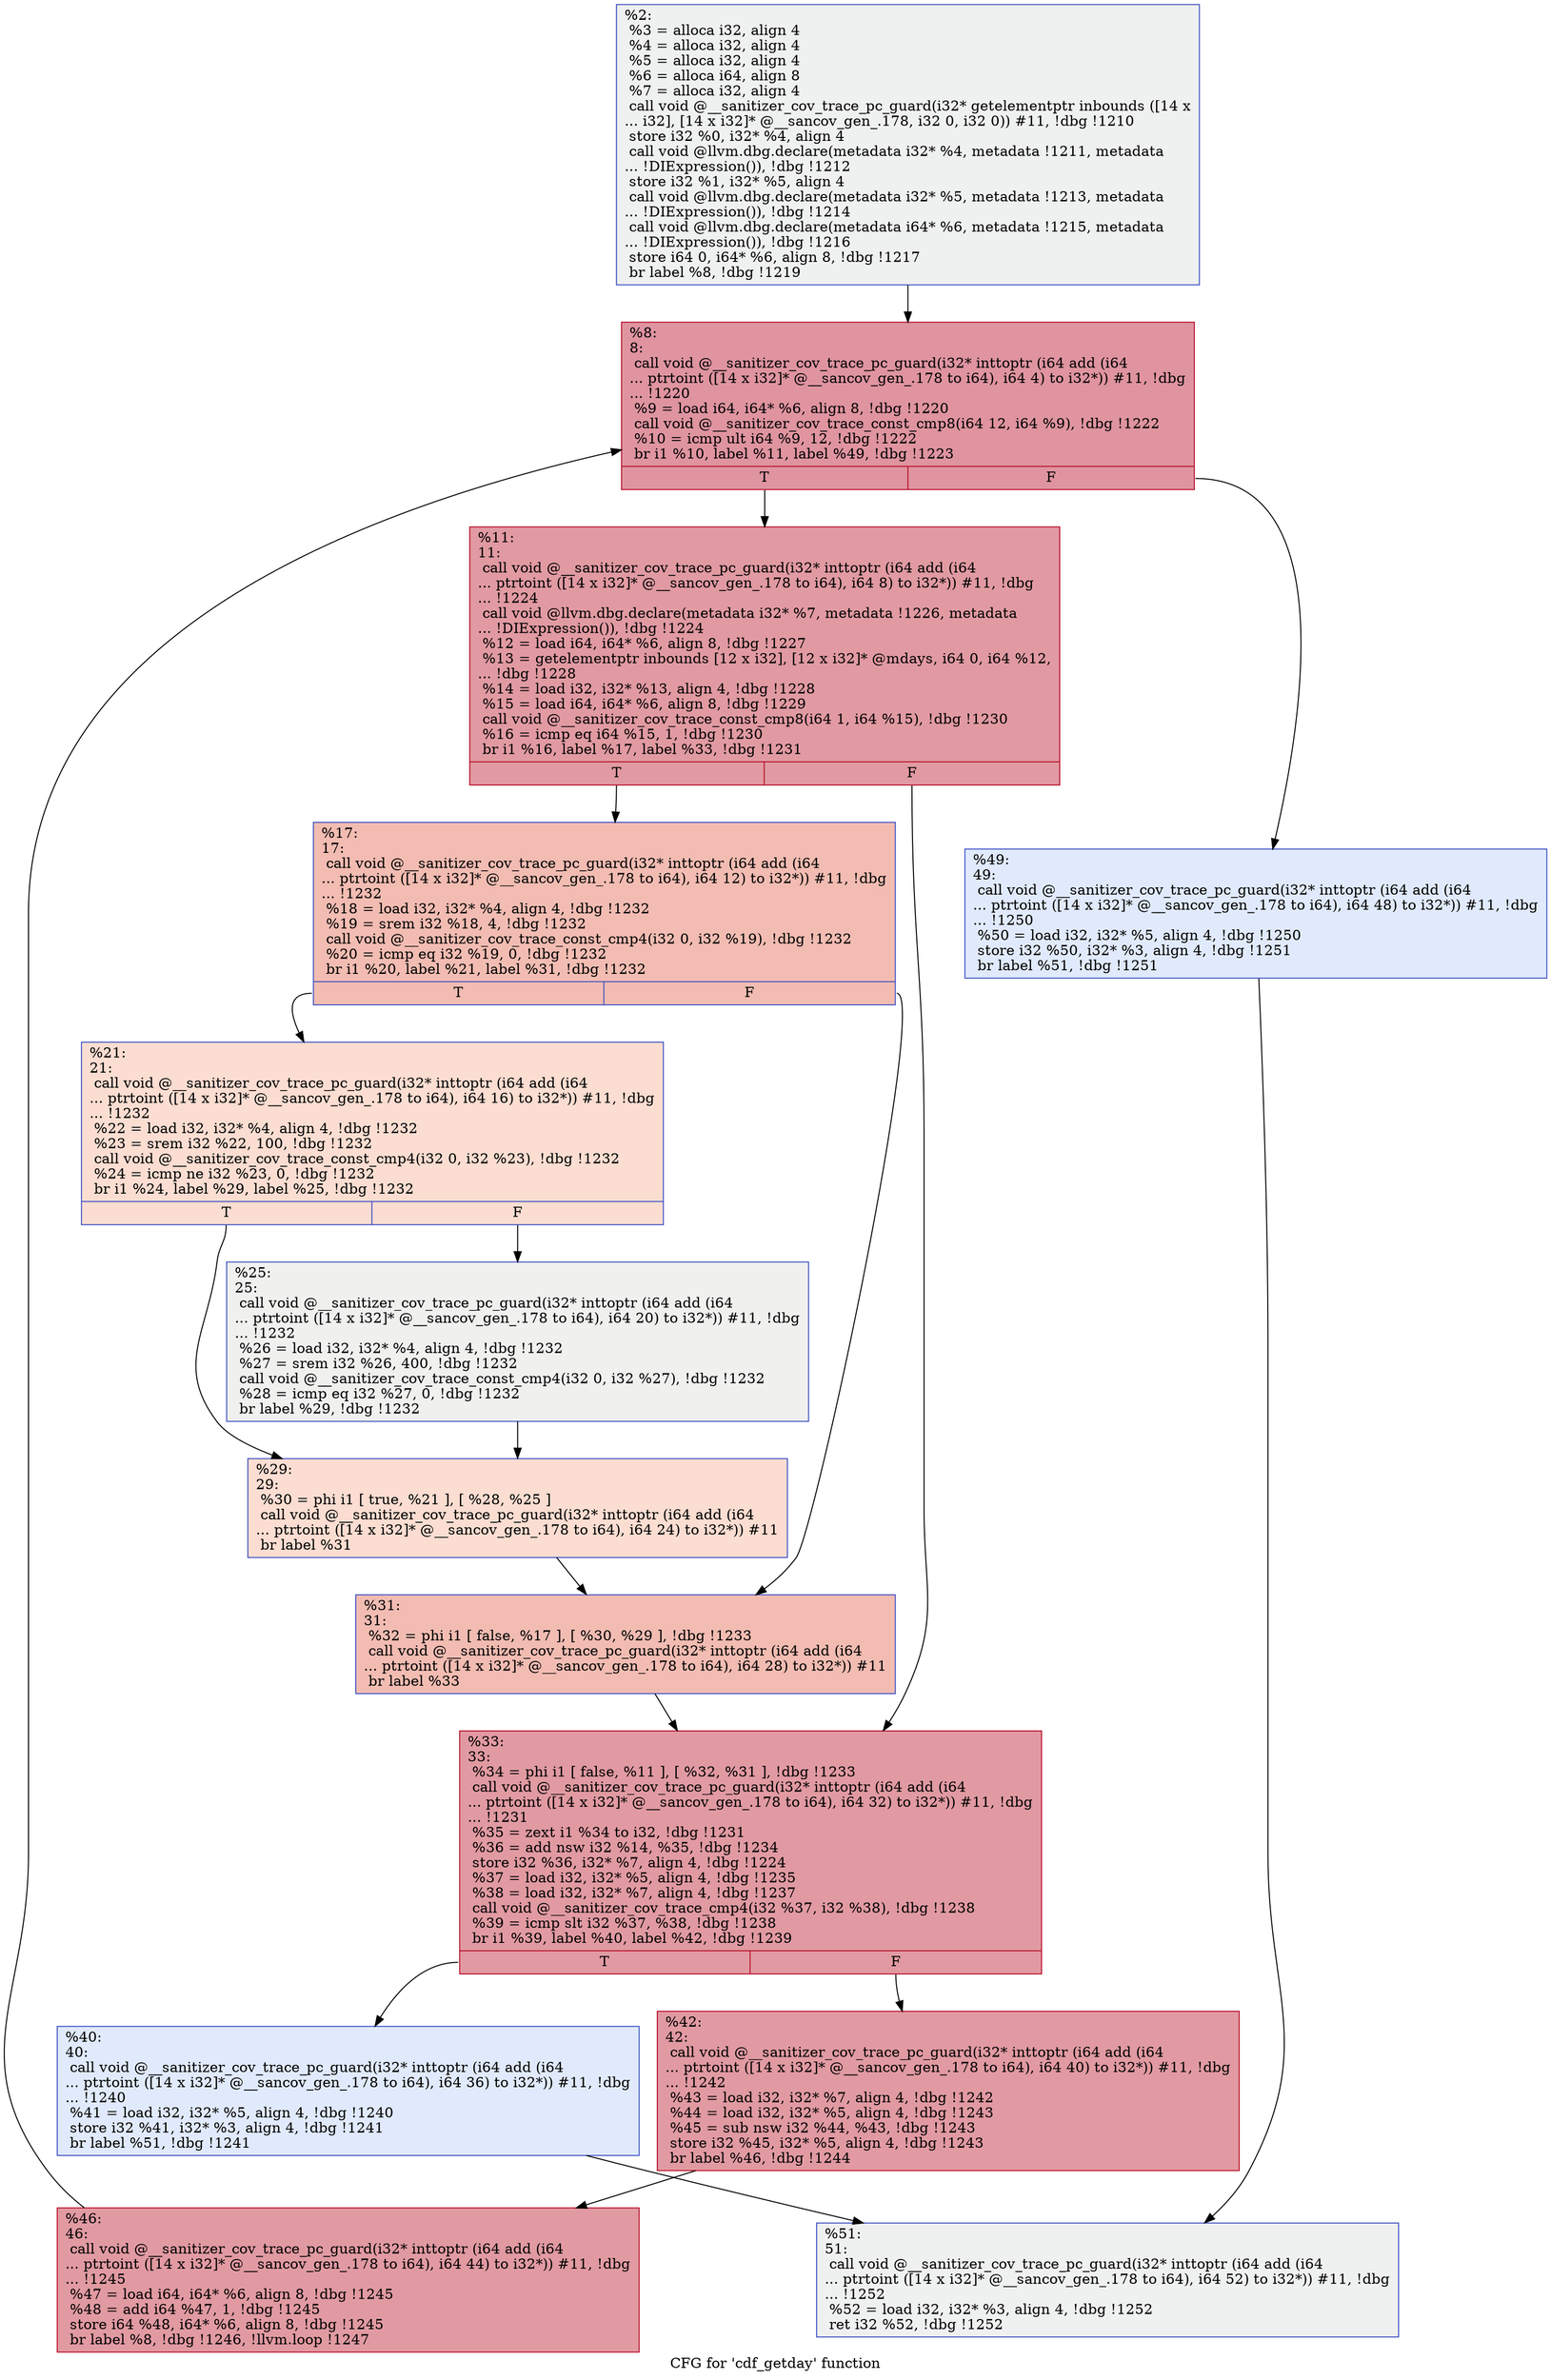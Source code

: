 digraph "CFG for 'cdf_getday' function" {
	label="CFG for 'cdf_getday' function";

	Node0x559c5cbb7410 [shape=record,color="#3d50c3ff", style=filled, fillcolor="#dbdcde70",label="{%2:\l  %3 = alloca i32, align 4\l  %4 = alloca i32, align 4\l  %5 = alloca i32, align 4\l  %6 = alloca i64, align 8\l  %7 = alloca i32, align 4\l  call void @__sanitizer_cov_trace_pc_guard(i32* getelementptr inbounds ([14 x\l... i32], [14 x i32]* @__sancov_gen_.178, i32 0, i32 0)) #11, !dbg !1210\l  store i32 %0, i32* %4, align 4\l  call void @llvm.dbg.declare(metadata i32* %4, metadata !1211, metadata\l... !DIExpression()), !dbg !1212\l  store i32 %1, i32* %5, align 4\l  call void @llvm.dbg.declare(metadata i32* %5, metadata !1213, metadata\l... !DIExpression()), !dbg !1214\l  call void @llvm.dbg.declare(metadata i64* %6, metadata !1215, metadata\l... !DIExpression()), !dbg !1216\l  store i64 0, i64* %6, align 8, !dbg !1217\l  br label %8, !dbg !1219\l}"];
	Node0x559c5cbb7410 -> Node0x559c5cbc40e0;
	Node0x559c5cbc40e0 [shape=record,color="#b70d28ff", style=filled, fillcolor="#b70d2870",label="{%8:\l8:                                                \l  call void @__sanitizer_cov_trace_pc_guard(i32* inttoptr (i64 add (i64\l... ptrtoint ([14 x i32]* @__sancov_gen_.178 to i64), i64 4) to i32*)) #11, !dbg\l... !1220\l  %9 = load i64, i64* %6, align 8, !dbg !1220\l  call void @__sanitizer_cov_trace_const_cmp8(i64 12, i64 %9), !dbg !1222\l  %10 = icmp ult i64 %9, 12, !dbg !1222\l  br i1 %10, label %11, label %49, !dbg !1223\l|{<s0>T|<s1>F}}"];
	Node0x559c5cbc40e0:s0 -> Node0x559c5cbc4210;
	Node0x559c5cbc40e0:s1 -> Node0x559c5cbc4530;
	Node0x559c5cbc4210 [shape=record,color="#b70d28ff", style=filled, fillcolor="#bb1b2c70",label="{%11:\l11:                                               \l  call void @__sanitizer_cov_trace_pc_guard(i32* inttoptr (i64 add (i64\l... ptrtoint ([14 x i32]* @__sancov_gen_.178 to i64), i64 8) to i32*)) #11, !dbg\l... !1224\l  call void @llvm.dbg.declare(metadata i32* %7, metadata !1226, metadata\l... !DIExpression()), !dbg !1224\l  %12 = load i64, i64* %6, align 8, !dbg !1227\l  %13 = getelementptr inbounds [12 x i32], [12 x i32]* @mdays, i64 0, i64 %12,\l... !dbg !1228\l  %14 = load i32, i32* %13, align 4, !dbg !1228\l  %15 = load i64, i64* %6, align 8, !dbg !1229\l  call void @__sanitizer_cov_trace_const_cmp8(i64 1, i64 %15), !dbg !1230\l  %16 = icmp eq i64 %15, 1, !dbg !1230\l  br i1 %16, label %17, label %33, !dbg !1231\l|{<s0>T|<s1>F}}"];
	Node0x559c5cbc4210:s0 -> Node0x559c5cbc4260;
	Node0x559c5cbc4210:s1 -> Node0x559c5cbc43f0;
	Node0x559c5cbc4260 [shape=record,color="#3d50c3ff", style=filled, fillcolor="#e1675170",label="{%17:\l17:                                               \l  call void @__sanitizer_cov_trace_pc_guard(i32* inttoptr (i64 add (i64\l... ptrtoint ([14 x i32]* @__sancov_gen_.178 to i64), i64 12) to i32*)) #11, !dbg\l... !1232\l  %18 = load i32, i32* %4, align 4, !dbg !1232\l  %19 = srem i32 %18, 4, !dbg !1232\l  call void @__sanitizer_cov_trace_const_cmp4(i32 0, i32 %19), !dbg !1232\l  %20 = icmp eq i32 %19, 0, !dbg !1232\l  br i1 %20, label %21, label %31, !dbg !1232\l|{<s0>T|<s1>F}}"];
	Node0x559c5cbc4260:s0 -> Node0x559c5cbc42b0;
	Node0x559c5cbc4260:s1 -> Node0x559c5cbc43a0;
	Node0x559c5cbc42b0 [shape=record,color="#3d50c3ff", style=filled, fillcolor="#f7b39670",label="{%21:\l21:                                               \l  call void @__sanitizer_cov_trace_pc_guard(i32* inttoptr (i64 add (i64\l... ptrtoint ([14 x i32]* @__sancov_gen_.178 to i64), i64 16) to i32*)) #11, !dbg\l... !1232\l  %22 = load i32, i32* %4, align 4, !dbg !1232\l  %23 = srem i32 %22, 100, !dbg !1232\l  call void @__sanitizer_cov_trace_const_cmp4(i32 0, i32 %23), !dbg !1232\l  %24 = icmp ne i32 %23, 0, !dbg !1232\l  br i1 %24, label %29, label %25, !dbg !1232\l|{<s0>T|<s1>F}}"];
	Node0x559c5cbc42b0:s0 -> Node0x559c5cbc4350;
	Node0x559c5cbc42b0:s1 -> Node0x559c5cbc4300;
	Node0x559c5cbc4300 [shape=record,color="#3d50c3ff", style=filled, fillcolor="#dedcdb70",label="{%25:\l25:                                               \l  call void @__sanitizer_cov_trace_pc_guard(i32* inttoptr (i64 add (i64\l... ptrtoint ([14 x i32]* @__sancov_gen_.178 to i64), i64 20) to i32*)) #11, !dbg\l... !1232\l  %26 = load i32, i32* %4, align 4, !dbg !1232\l  %27 = srem i32 %26, 400, !dbg !1232\l  call void @__sanitizer_cov_trace_const_cmp4(i32 0, i32 %27), !dbg !1232\l  %28 = icmp eq i32 %27, 0, !dbg !1232\l  br label %29, !dbg !1232\l}"];
	Node0x559c5cbc4300 -> Node0x559c5cbc4350;
	Node0x559c5cbc4350 [shape=record,color="#3d50c3ff", style=filled, fillcolor="#f7b39670",label="{%29:\l29:                                               \l  %30 = phi i1 [ true, %21 ], [ %28, %25 ]\l  call void @__sanitizer_cov_trace_pc_guard(i32* inttoptr (i64 add (i64\l... ptrtoint ([14 x i32]* @__sancov_gen_.178 to i64), i64 24) to i32*)) #11\l  br label %31\l}"];
	Node0x559c5cbc4350 -> Node0x559c5cbc43a0;
	Node0x559c5cbc43a0 [shape=record,color="#3d50c3ff", style=filled, fillcolor="#e1675170",label="{%31:\l31:                                               \l  %32 = phi i1 [ false, %17 ], [ %30, %29 ], !dbg !1233\l  call void @__sanitizer_cov_trace_pc_guard(i32* inttoptr (i64 add (i64\l... ptrtoint ([14 x i32]* @__sancov_gen_.178 to i64), i64 28) to i32*)) #11\l  br label %33\l}"];
	Node0x559c5cbc43a0 -> Node0x559c5cbc43f0;
	Node0x559c5cbc43f0 [shape=record,color="#b70d28ff", style=filled, fillcolor="#bb1b2c70",label="{%33:\l33:                                               \l  %34 = phi i1 [ false, %11 ], [ %32, %31 ], !dbg !1233\l  call void @__sanitizer_cov_trace_pc_guard(i32* inttoptr (i64 add (i64\l... ptrtoint ([14 x i32]* @__sancov_gen_.178 to i64), i64 32) to i32*)) #11, !dbg\l... !1231\l  %35 = zext i1 %34 to i32, !dbg !1231\l  %36 = add nsw i32 %14, %35, !dbg !1234\l  store i32 %36, i32* %7, align 4, !dbg !1224\l  %37 = load i32, i32* %5, align 4, !dbg !1235\l  %38 = load i32, i32* %7, align 4, !dbg !1237\l  call void @__sanitizer_cov_trace_cmp4(i32 %37, i32 %38), !dbg !1238\l  %39 = icmp slt i32 %37, %38, !dbg !1238\l  br i1 %39, label %40, label %42, !dbg !1239\l|{<s0>T|<s1>F}}"];
	Node0x559c5cbc43f0:s0 -> Node0x559c5cbc4440;
	Node0x559c5cbc43f0:s1 -> Node0x559c5cbc4490;
	Node0x559c5cbc4440 [shape=record,color="#3d50c3ff", style=filled, fillcolor="#b9d0f970",label="{%40:\l40:                                               \l  call void @__sanitizer_cov_trace_pc_guard(i32* inttoptr (i64 add (i64\l... ptrtoint ([14 x i32]* @__sancov_gen_.178 to i64), i64 36) to i32*)) #11, !dbg\l... !1240\l  %41 = load i32, i32* %5, align 4, !dbg !1240\l  store i32 %41, i32* %3, align 4, !dbg !1241\l  br label %51, !dbg !1241\l}"];
	Node0x559c5cbc4440 -> Node0x559c5cbc4580;
	Node0x559c5cbc4490 [shape=record,color="#b70d28ff", style=filled, fillcolor="#bb1b2c70",label="{%42:\l42:                                               \l  call void @__sanitizer_cov_trace_pc_guard(i32* inttoptr (i64 add (i64\l... ptrtoint ([14 x i32]* @__sancov_gen_.178 to i64), i64 40) to i32*)) #11, !dbg\l... !1242\l  %43 = load i32, i32* %7, align 4, !dbg !1242\l  %44 = load i32, i32* %5, align 4, !dbg !1243\l  %45 = sub nsw i32 %44, %43, !dbg !1243\l  store i32 %45, i32* %5, align 4, !dbg !1243\l  br label %46, !dbg !1244\l}"];
	Node0x559c5cbc4490 -> Node0x559c5cbc44e0;
	Node0x559c5cbc44e0 [shape=record,color="#b70d28ff", style=filled, fillcolor="#bb1b2c70",label="{%46:\l46:                                               \l  call void @__sanitizer_cov_trace_pc_guard(i32* inttoptr (i64 add (i64\l... ptrtoint ([14 x i32]* @__sancov_gen_.178 to i64), i64 44) to i32*)) #11, !dbg\l... !1245\l  %47 = load i64, i64* %6, align 8, !dbg !1245\l  %48 = add i64 %47, 1, !dbg !1245\l  store i64 %48, i64* %6, align 8, !dbg !1245\l  br label %8, !dbg !1246, !llvm.loop !1247\l}"];
	Node0x559c5cbc44e0 -> Node0x559c5cbc40e0;
	Node0x559c5cbc4530 [shape=record,color="#3d50c3ff", style=filled, fillcolor="#b9d0f970",label="{%49:\l49:                                               \l  call void @__sanitizer_cov_trace_pc_guard(i32* inttoptr (i64 add (i64\l... ptrtoint ([14 x i32]* @__sancov_gen_.178 to i64), i64 48) to i32*)) #11, !dbg\l... !1250\l  %50 = load i32, i32* %5, align 4, !dbg !1250\l  store i32 %50, i32* %3, align 4, !dbg !1251\l  br label %51, !dbg !1251\l}"];
	Node0x559c5cbc4530 -> Node0x559c5cbc4580;
	Node0x559c5cbc4580 [shape=record,color="#3d50c3ff", style=filled, fillcolor="#dbdcde70",label="{%51:\l51:                                               \l  call void @__sanitizer_cov_trace_pc_guard(i32* inttoptr (i64 add (i64\l... ptrtoint ([14 x i32]* @__sancov_gen_.178 to i64), i64 52) to i32*)) #11, !dbg\l... !1252\l  %52 = load i32, i32* %3, align 4, !dbg !1252\l  ret i32 %52, !dbg !1252\l}"];
}
